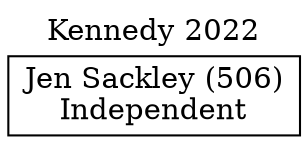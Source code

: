 // House preference flow
digraph "Jen Sackley (506)_Kennedy_2022" {
	graph [label="Kennedy 2022" labelloc=t mclimit=10]
	node [shape=box]
	"Jen Sackley (506)" [label="Jen Sackley (506)
Independent"]
}

